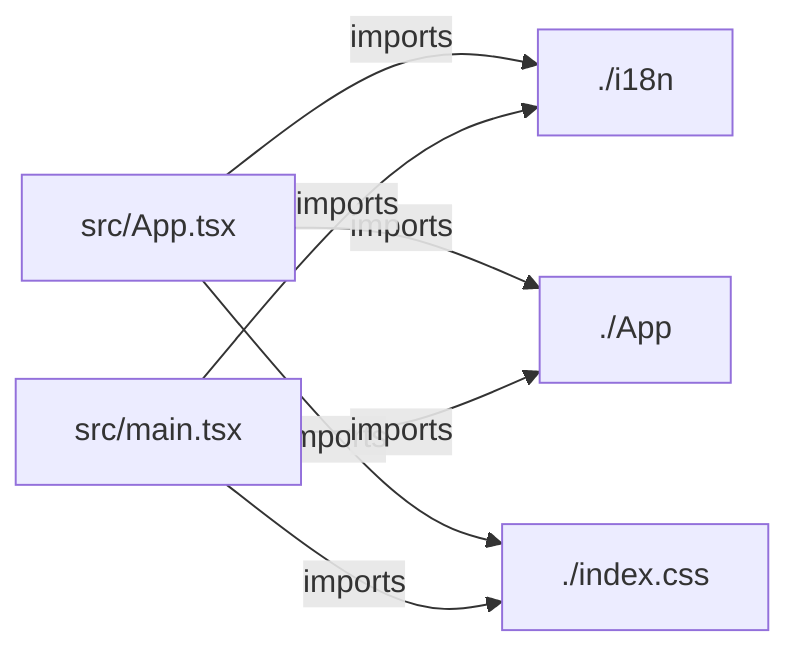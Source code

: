 graph LR
  src/App.tsx -- imports --> ./i18n
  src/App.tsx -- imports --> ./App
  src/App.tsx -- imports --> ./index.css
  src/main.tsx -- imports --> ./App
  src/main.tsx -- imports --> ./i18n
  src/main.tsx -- imports --> ./index.css
